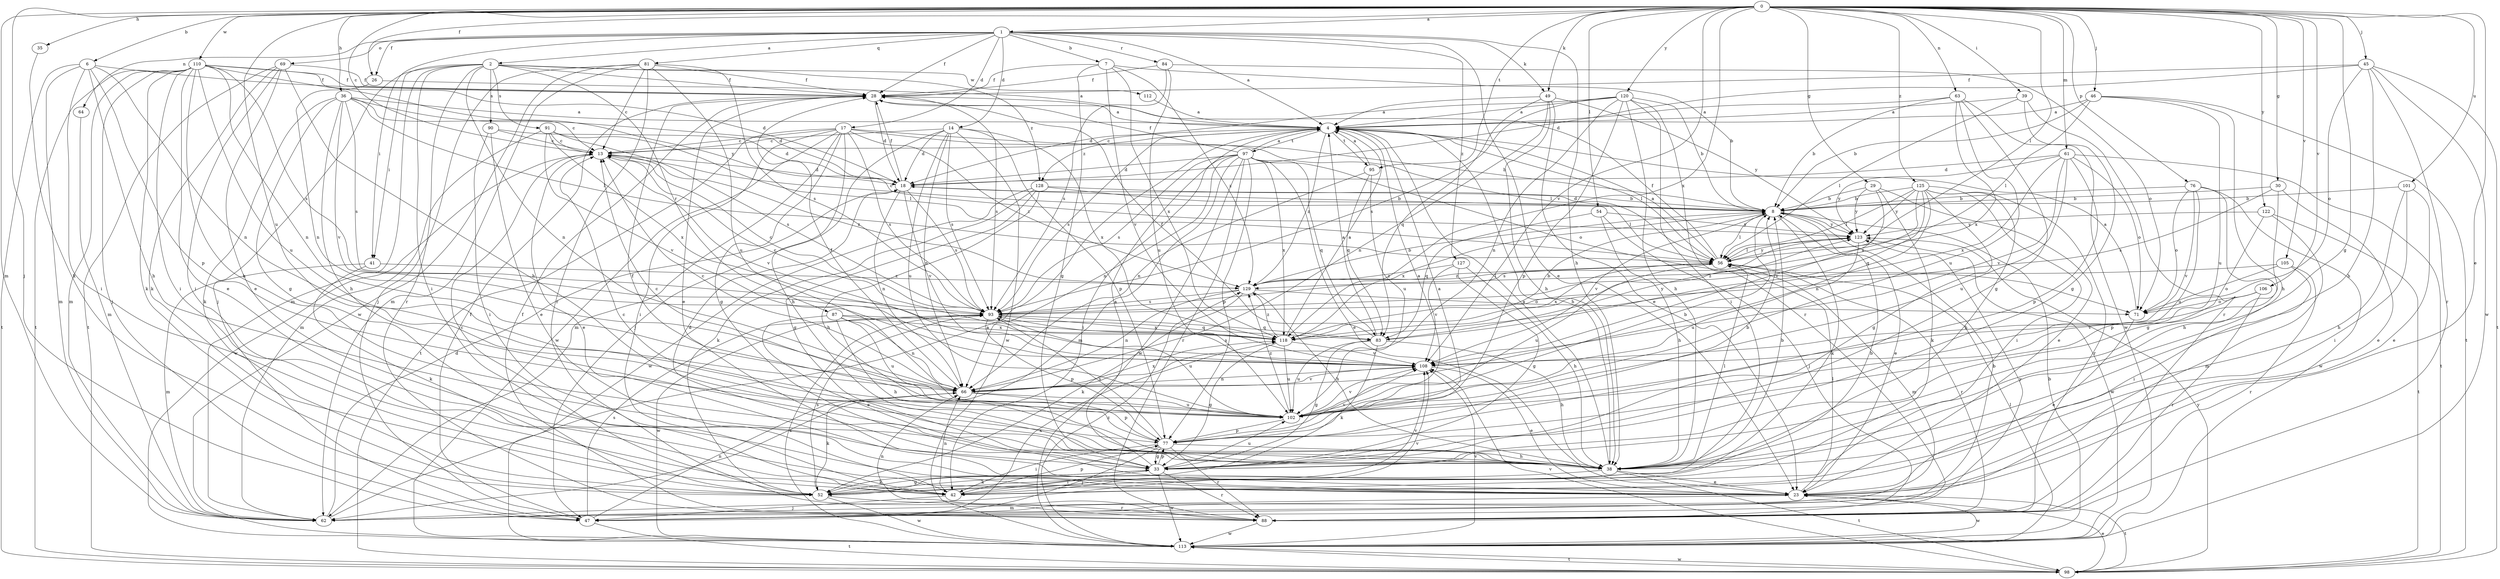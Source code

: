 strict digraph  {
0;
1;
2;
4;
6;
7;
8;
13;
14;
17;
18;
23;
26;
28;
29;
30;
33;
35;
36;
38;
39;
41;
42;
45;
46;
47;
49;
52;
54;
56;
61;
62;
63;
64;
66;
69;
71;
76;
77;
81;
83;
84;
87;
88;
90;
91;
93;
95;
97;
98;
101;
102;
105;
106;
108;
110;
112;
113;
118;
120;
122;
123;
125;
127;
128;
129;
0 -> 1  [label=a];
0 -> 6  [label=b];
0 -> 13  [label=c];
0 -> 23  [label=e];
0 -> 26  [label=f];
0 -> 29  [label=g];
0 -> 30  [label=g];
0 -> 33  [label=g];
0 -> 35  [label=h];
0 -> 36  [label=h];
0 -> 39  [label=i];
0 -> 45  [label=j];
0 -> 46  [label=j];
0 -> 47  [label=j];
0 -> 49  [label=k];
0 -> 54  [label=l];
0 -> 56  [label=l];
0 -> 61  [label=m];
0 -> 62  [label=m];
0 -> 63  [label=n];
0 -> 76  [label=p];
0 -> 95  [label=t];
0 -> 101  [label=u];
0 -> 102  [label=u];
0 -> 105  [label=v];
0 -> 106  [label=v];
0 -> 108  [label=v];
0 -> 110  [label=w];
0 -> 118  [label=x];
0 -> 120  [label=y];
0 -> 122  [label=y];
0 -> 125  [label=z];
1 -> 2  [label=a];
1 -> 4  [label=a];
1 -> 7  [label=b];
1 -> 14  [label=d];
1 -> 17  [label=d];
1 -> 23  [label=e];
1 -> 26  [label=f];
1 -> 28  [label=f];
1 -> 38  [label=h];
1 -> 41  [label=i];
1 -> 49  [label=k];
1 -> 64  [label=n];
1 -> 69  [label=o];
1 -> 81  [label=q];
1 -> 84  [label=r];
1 -> 127  [label=z];
2 -> 28  [label=f];
2 -> 41  [label=i];
2 -> 42  [label=i];
2 -> 47  [label=j];
2 -> 62  [label=m];
2 -> 66  [label=n];
2 -> 87  [label=r];
2 -> 88  [label=r];
2 -> 90  [label=s];
2 -> 91  [label=s];
2 -> 112  [label=w];
2 -> 128  [label=z];
4 -> 13  [label=c];
4 -> 38  [label=h];
4 -> 56  [label=l];
4 -> 93  [label=s];
4 -> 95  [label=t];
4 -> 97  [label=t];
4 -> 128  [label=z];
4 -> 129  [label=z];
6 -> 28  [label=f];
6 -> 38  [label=h];
6 -> 42  [label=i];
6 -> 62  [label=m];
6 -> 66  [label=n];
6 -> 77  [label=p];
6 -> 98  [label=t];
7 -> 8  [label=b];
7 -> 28  [label=f];
7 -> 33  [label=g];
7 -> 108  [label=v];
7 -> 118  [label=x];
7 -> 129  [label=z];
8 -> 13  [label=c];
8 -> 18  [label=d];
8 -> 23  [label=e];
8 -> 52  [label=k];
8 -> 56  [label=l];
8 -> 108  [label=v];
8 -> 118  [label=x];
8 -> 123  [label=y];
13 -> 18  [label=d];
13 -> 23  [label=e];
13 -> 108  [label=v];
13 -> 113  [label=w];
13 -> 129  [label=z];
14 -> 13  [label=c];
14 -> 18  [label=d];
14 -> 47  [label=j];
14 -> 66  [label=n];
14 -> 77  [label=p];
14 -> 93  [label=s];
14 -> 102  [label=u];
14 -> 113  [label=w];
14 -> 118  [label=x];
17 -> 8  [label=b];
17 -> 13  [label=c];
17 -> 33  [label=g];
17 -> 38  [label=h];
17 -> 42  [label=i];
17 -> 56  [label=l];
17 -> 62  [label=m];
17 -> 93  [label=s];
17 -> 98  [label=t];
17 -> 113  [label=w];
17 -> 129  [label=z];
18 -> 8  [label=b];
18 -> 28  [label=f];
18 -> 66  [label=n];
18 -> 93  [label=s];
18 -> 108  [label=v];
23 -> 56  [label=l];
23 -> 62  [label=m];
23 -> 98  [label=t];
23 -> 113  [label=w];
26 -> 4  [label=a];
26 -> 66  [label=n];
28 -> 4  [label=a];
28 -> 18  [label=d];
28 -> 23  [label=e];
28 -> 93  [label=s];
29 -> 8  [label=b];
29 -> 23  [label=e];
29 -> 52  [label=k];
29 -> 108  [label=v];
29 -> 123  [label=y];
30 -> 8  [label=b];
30 -> 23  [label=e];
30 -> 33  [label=g];
30 -> 93  [label=s];
33 -> 4  [label=a];
33 -> 18  [label=d];
33 -> 42  [label=i];
33 -> 52  [label=k];
33 -> 77  [label=p];
33 -> 88  [label=r];
33 -> 102  [label=u];
33 -> 113  [label=w];
35 -> 52  [label=k];
36 -> 4  [label=a];
36 -> 13  [label=c];
36 -> 18  [label=d];
36 -> 33  [label=g];
36 -> 38  [label=h];
36 -> 52  [label=k];
36 -> 56  [label=l];
36 -> 93  [label=s];
36 -> 108  [label=v];
38 -> 4  [label=a];
38 -> 8  [label=b];
38 -> 13  [label=c];
38 -> 23  [label=e];
38 -> 52  [label=k];
38 -> 56  [label=l];
38 -> 98  [label=t];
39 -> 4  [label=a];
39 -> 33  [label=g];
39 -> 56  [label=l];
39 -> 88  [label=r];
41 -> 52  [label=k];
41 -> 62  [label=m];
41 -> 129  [label=z];
42 -> 47  [label=j];
42 -> 66  [label=n];
42 -> 77  [label=p];
42 -> 108  [label=v];
45 -> 18  [label=d];
45 -> 28  [label=f];
45 -> 38  [label=h];
45 -> 71  [label=o];
45 -> 88  [label=r];
45 -> 98  [label=t];
45 -> 113  [label=w];
46 -> 4  [label=a];
46 -> 8  [label=b];
46 -> 38  [label=h];
46 -> 56  [label=l];
46 -> 98  [label=t];
46 -> 102  [label=u];
47 -> 8  [label=b];
47 -> 28  [label=f];
47 -> 66  [label=n];
47 -> 93  [label=s];
47 -> 98  [label=t];
47 -> 118  [label=x];
47 -> 123  [label=y];
49 -> 4  [label=a];
49 -> 23  [label=e];
49 -> 38  [label=h];
49 -> 66  [label=n];
49 -> 83  [label=q];
49 -> 123  [label=y];
52 -> 8  [label=b];
52 -> 13  [label=c];
52 -> 33  [label=g];
52 -> 88  [label=r];
52 -> 93  [label=s];
52 -> 113  [label=w];
54 -> 38  [label=h];
54 -> 47  [label=j];
54 -> 83  [label=q];
54 -> 123  [label=y];
56 -> 4  [label=a];
56 -> 28  [label=f];
56 -> 62  [label=m];
56 -> 88  [label=r];
56 -> 102  [label=u];
56 -> 118  [label=x];
56 -> 123  [label=y];
56 -> 129  [label=z];
61 -> 18  [label=d];
61 -> 71  [label=o];
61 -> 77  [label=p];
61 -> 98  [label=t];
61 -> 102  [label=u];
61 -> 108  [label=v];
61 -> 118  [label=x];
61 -> 123  [label=y];
62 -> 4  [label=a];
62 -> 18  [label=d];
62 -> 108  [label=v];
63 -> 4  [label=a];
63 -> 8  [label=b];
63 -> 33  [label=g];
63 -> 102  [label=u];
63 -> 113  [label=w];
63 -> 118  [label=x];
64 -> 62  [label=m];
66 -> 13  [label=c];
66 -> 28  [label=f];
66 -> 52  [label=k];
66 -> 77  [label=p];
66 -> 102  [label=u];
66 -> 108  [label=v];
66 -> 118  [label=x];
69 -> 23  [label=e];
69 -> 28  [label=f];
69 -> 38  [label=h];
69 -> 42  [label=i];
69 -> 52  [label=k];
69 -> 98  [label=t];
71 -> 4  [label=a];
71 -> 23  [label=e];
76 -> 8  [label=b];
76 -> 38  [label=h];
76 -> 71  [label=o];
76 -> 102  [label=u];
76 -> 108  [label=v];
76 -> 113  [label=w];
77 -> 4  [label=a];
77 -> 8  [label=b];
77 -> 28  [label=f];
77 -> 33  [label=g];
77 -> 38  [label=h];
77 -> 42  [label=i];
77 -> 47  [label=j];
77 -> 88  [label=r];
77 -> 93  [label=s];
77 -> 108  [label=v];
81 -> 13  [label=c];
81 -> 28  [label=f];
81 -> 47  [label=j];
81 -> 62  [label=m];
81 -> 88  [label=r];
81 -> 93  [label=s];
81 -> 102  [label=u];
81 -> 113  [label=w];
83 -> 4  [label=a];
83 -> 28  [label=f];
83 -> 33  [label=g];
83 -> 38  [label=h];
83 -> 52  [label=k];
83 -> 102  [label=u];
83 -> 123  [label=y];
84 -> 28  [label=f];
84 -> 71  [label=o];
84 -> 93  [label=s];
84 -> 102  [label=u];
87 -> 23  [label=e];
87 -> 38  [label=h];
87 -> 66  [label=n];
87 -> 83  [label=q];
87 -> 102  [label=u];
87 -> 118  [label=x];
88 -> 28  [label=f];
88 -> 66  [label=n];
88 -> 113  [label=w];
90 -> 13  [label=c];
90 -> 18  [label=d];
90 -> 23  [label=e];
90 -> 42  [label=i];
91 -> 13  [label=c];
91 -> 56  [label=l];
91 -> 62  [label=m];
91 -> 93  [label=s];
91 -> 108  [label=v];
91 -> 118  [label=x];
93 -> 13  [label=c];
93 -> 77  [label=p];
93 -> 83  [label=q];
93 -> 102  [label=u];
93 -> 113  [label=w];
93 -> 118  [label=x];
95 -> 4  [label=a];
95 -> 66  [label=n];
95 -> 83  [label=q];
95 -> 102  [label=u];
97 -> 4  [label=a];
97 -> 18  [label=d];
97 -> 23  [label=e];
97 -> 28  [label=f];
97 -> 42  [label=i];
97 -> 62  [label=m];
97 -> 66  [label=n];
97 -> 71  [label=o];
97 -> 77  [label=p];
97 -> 83  [label=q];
97 -> 88  [label=r];
97 -> 93  [label=s];
97 -> 113  [label=w];
97 -> 118  [label=x];
98 -> 23  [label=e];
98 -> 108  [label=v];
98 -> 113  [label=w];
98 -> 123  [label=y];
101 -> 8  [label=b];
101 -> 23  [label=e];
101 -> 38  [label=h];
101 -> 42  [label=i];
102 -> 4  [label=a];
102 -> 8  [label=b];
102 -> 13  [label=c];
102 -> 77  [label=p];
102 -> 108  [label=v];
102 -> 129  [label=z];
105 -> 42  [label=i];
105 -> 71  [label=o];
105 -> 88  [label=r];
105 -> 129  [label=z];
106 -> 71  [label=o];
106 -> 88  [label=r];
106 -> 108  [label=v];
108 -> 23  [label=e];
108 -> 66  [label=n];
108 -> 93  [label=s];
110 -> 18  [label=d];
110 -> 23  [label=e];
110 -> 28  [label=f];
110 -> 38  [label=h];
110 -> 42  [label=i];
110 -> 47  [label=j];
110 -> 52  [label=k];
110 -> 62  [label=m];
110 -> 66  [label=n];
110 -> 93  [label=s];
110 -> 98  [label=t];
110 -> 102  [label=u];
110 -> 123  [label=y];
112 -> 4  [label=a];
113 -> 8  [label=b];
113 -> 56  [label=l];
113 -> 93  [label=s];
113 -> 98  [label=t];
113 -> 108  [label=v];
113 -> 129  [label=z];
118 -> 4  [label=a];
118 -> 8  [label=b];
118 -> 13  [label=c];
118 -> 33  [label=g];
118 -> 102  [label=u];
118 -> 108  [label=v];
118 -> 129  [label=z];
120 -> 4  [label=a];
120 -> 8  [label=b];
120 -> 18  [label=d];
120 -> 38  [label=h];
120 -> 42  [label=i];
120 -> 66  [label=n];
120 -> 77  [label=p];
120 -> 88  [label=r];
120 -> 93  [label=s];
122 -> 62  [label=m];
122 -> 77  [label=p];
122 -> 98  [label=t];
122 -> 123  [label=y];
123 -> 56  [label=l];
123 -> 93  [label=s];
123 -> 102  [label=u];
123 -> 113  [label=w];
125 -> 8  [label=b];
125 -> 33  [label=g];
125 -> 38  [label=h];
125 -> 42  [label=i];
125 -> 56  [label=l];
125 -> 66  [label=n];
125 -> 83  [label=q];
125 -> 88  [label=r];
125 -> 93  [label=s];
125 -> 123  [label=y];
127 -> 33  [label=g];
127 -> 38  [label=h];
127 -> 108  [label=v];
127 -> 129  [label=z];
128 -> 8  [label=b];
128 -> 33  [label=g];
128 -> 38  [label=h];
128 -> 52  [label=k];
128 -> 56  [label=l];
128 -> 113  [label=w];
129 -> 8  [label=b];
129 -> 38  [label=h];
129 -> 52  [label=k];
129 -> 56  [label=l];
129 -> 66  [label=n];
129 -> 71  [label=o];
129 -> 93  [label=s];
}
